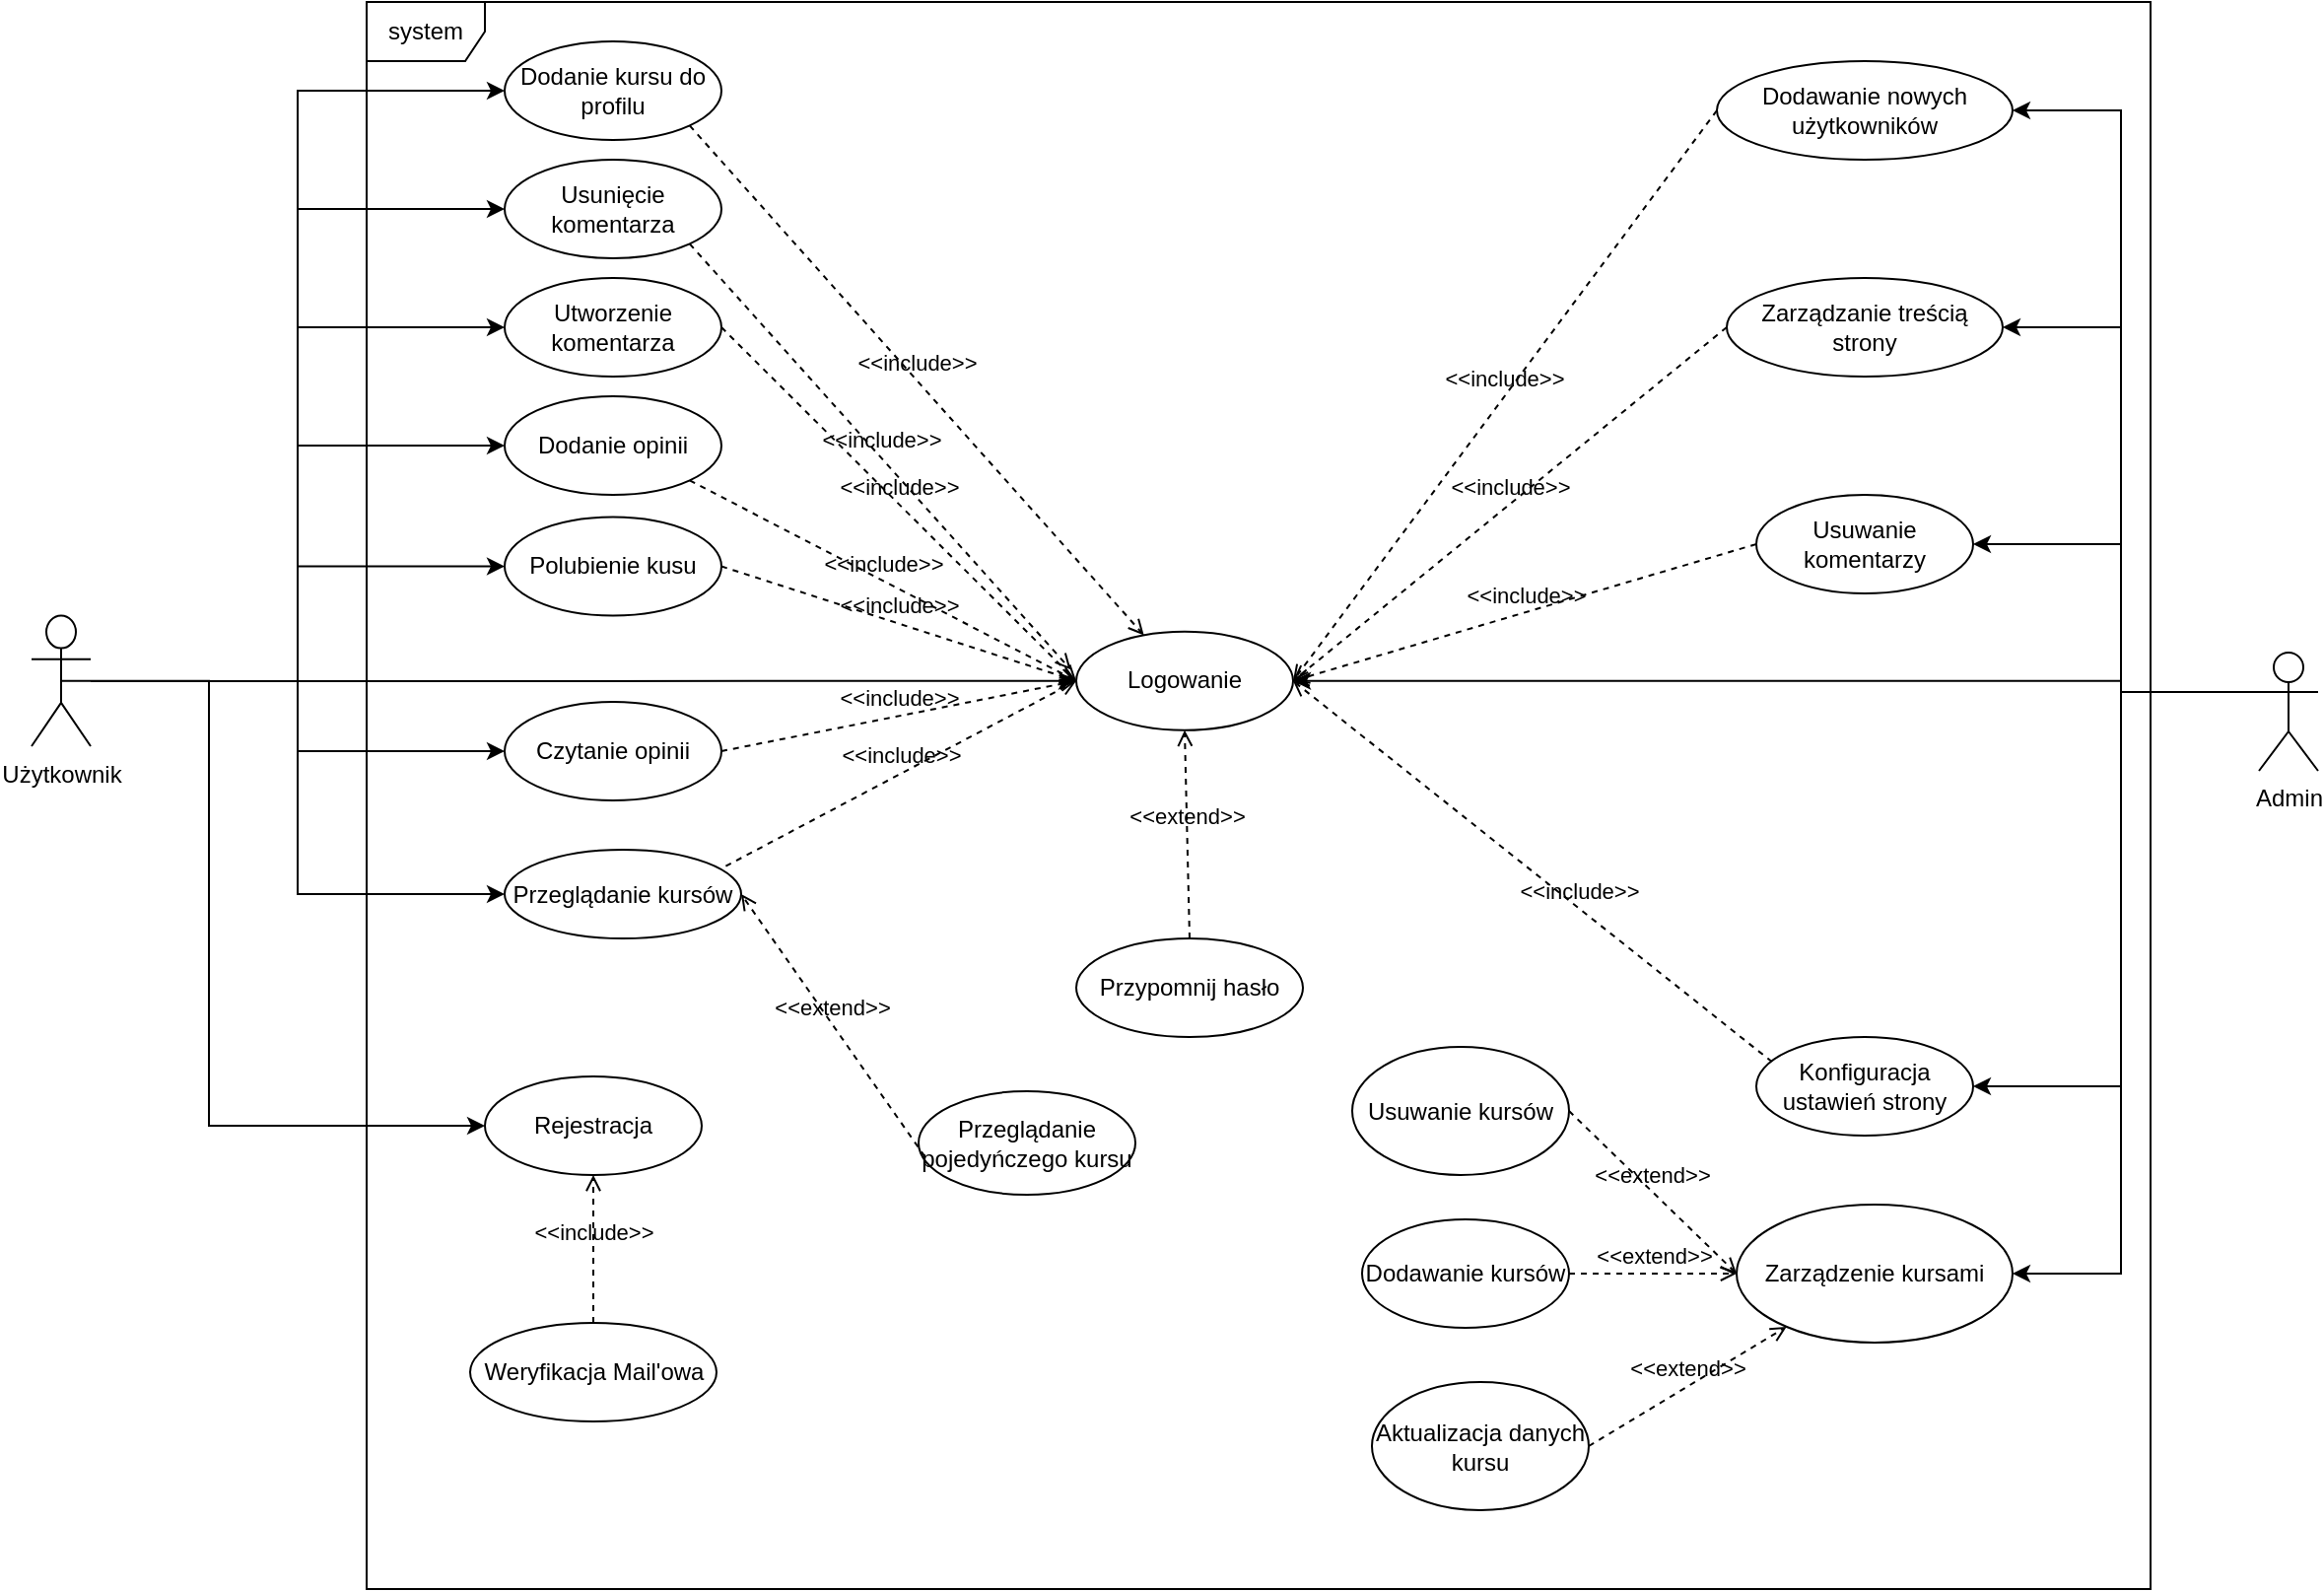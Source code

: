 <mxfile version="22.0.6" type="github">
  <diagram name="Page-1" id="zUWWPDWqFBsLRtbe18wj">
    <mxGraphModel dx="3790" dy="1586" grid="1" gridSize="10" guides="1" tooltips="1" connect="1" arrows="1" fold="1" page="1" pageScale="1" pageWidth="827" pageHeight="1169" math="0" shadow="0">
      <root>
        <mxCell id="0" />
        <mxCell id="1" parent="0" />
        <mxCell id="SXBCvxiAlohXXn7sMr1k-1" style="edgeStyle=orthogonalEdgeStyle;rounded=0;orthogonalLoop=1;jettySize=auto;html=1;entryX=0;entryY=0.5;entryDx=0;entryDy=0;" edge="1" parent="1" source="SXBCvxiAlohXXn7sMr1k-10" target="SXBCvxiAlohXXn7sMr1k-12">
          <mxGeometry relative="1" as="geometry" />
        </mxCell>
        <mxCell id="SXBCvxiAlohXXn7sMr1k-2" style="edgeStyle=orthogonalEdgeStyle;rounded=0;orthogonalLoop=1;jettySize=auto;html=1;exitX=0.5;exitY=0.5;exitDx=0;exitDy=0;exitPerimeter=0;entryX=0;entryY=0.5;entryDx=0;entryDy=0;" edge="1" parent="1" source="SXBCvxiAlohXXn7sMr1k-10" target="SXBCvxiAlohXXn7sMr1k-37">
          <mxGeometry relative="1" as="geometry">
            <Array as="points">
              <mxPoint x="-500" y="454" />
              <mxPoint x="-500" y="680" />
            </Array>
          </mxGeometry>
        </mxCell>
        <mxCell id="SXBCvxiAlohXXn7sMr1k-3" style="edgeStyle=orthogonalEdgeStyle;rounded=0;orthogonalLoop=1;jettySize=auto;html=1;entryX=0;entryY=0.5;entryDx=0;entryDy=0;" edge="1" parent="1" source="SXBCvxiAlohXXn7sMr1k-10" target="SXBCvxiAlohXXn7sMr1k-21">
          <mxGeometry relative="1" as="geometry" />
        </mxCell>
        <mxCell id="SXBCvxiAlohXXn7sMr1k-4" style="edgeStyle=orthogonalEdgeStyle;rounded=0;orthogonalLoop=1;jettySize=auto;html=1;entryX=0;entryY=0.5;entryDx=0;entryDy=0;" edge="1" parent="1" source="SXBCvxiAlohXXn7sMr1k-10" target="SXBCvxiAlohXXn7sMr1k-22">
          <mxGeometry relative="1" as="geometry" />
        </mxCell>
        <mxCell id="SXBCvxiAlohXXn7sMr1k-5" style="edgeStyle=orthogonalEdgeStyle;rounded=0;orthogonalLoop=1;jettySize=auto;html=1;entryX=0;entryY=0.5;entryDx=0;entryDy=0;" edge="1" parent="1" source="SXBCvxiAlohXXn7sMr1k-10" target="SXBCvxiAlohXXn7sMr1k-27">
          <mxGeometry relative="1" as="geometry" />
        </mxCell>
        <mxCell id="SXBCvxiAlohXXn7sMr1k-6" style="edgeStyle=orthogonalEdgeStyle;rounded=0;orthogonalLoop=1;jettySize=auto;html=1;entryX=0;entryY=0.5;entryDx=0;entryDy=0;" edge="1" parent="1" source="SXBCvxiAlohXXn7sMr1k-10" target="SXBCvxiAlohXXn7sMr1k-28">
          <mxGeometry relative="1" as="geometry" />
        </mxCell>
        <mxCell id="SXBCvxiAlohXXn7sMr1k-7" style="edgeStyle=orthogonalEdgeStyle;rounded=0;orthogonalLoop=1;jettySize=auto;html=1;entryX=0;entryY=0.5;entryDx=0;entryDy=0;" edge="1" parent="1" source="SXBCvxiAlohXXn7sMr1k-10" target="SXBCvxiAlohXXn7sMr1k-39">
          <mxGeometry relative="1" as="geometry" />
        </mxCell>
        <mxCell id="SXBCvxiAlohXXn7sMr1k-8" style="edgeStyle=orthogonalEdgeStyle;rounded=0;orthogonalLoop=1;jettySize=auto;html=1;entryX=0;entryY=0.5;entryDx=0;entryDy=0;" edge="1" parent="1" source="SXBCvxiAlohXXn7sMr1k-10" target="SXBCvxiAlohXXn7sMr1k-31">
          <mxGeometry relative="1" as="geometry" />
        </mxCell>
        <mxCell id="SXBCvxiAlohXXn7sMr1k-9" style="edgeStyle=orthogonalEdgeStyle;rounded=0;orthogonalLoop=1;jettySize=auto;html=1;entryX=0;entryY=0.5;entryDx=0;entryDy=0;" edge="1" parent="1" source="SXBCvxiAlohXXn7sMr1k-10" target="SXBCvxiAlohXXn7sMr1k-20">
          <mxGeometry relative="1" as="geometry" />
        </mxCell>
        <mxCell id="SXBCvxiAlohXXn7sMr1k-10" value="Użytkownik" style="shape=umlActor;verticalLabelPosition=bottom;verticalAlign=top;html=1;outlineConnect=0;" vertex="1" parent="1">
          <mxGeometry x="-590" y="421.25" width="30" height="66.25" as="geometry" />
        </mxCell>
        <mxCell id="SXBCvxiAlohXXn7sMr1k-11" value="system" style="shape=umlFrame;whiteSpace=wrap;html=1;pointerEvents=0;" vertex="1" parent="1">
          <mxGeometry x="-420" y="110" width="905" height="805" as="geometry" />
        </mxCell>
        <mxCell id="SXBCvxiAlohXXn7sMr1k-12" value="Logowanie" style="ellipse;whiteSpace=wrap;html=1;" vertex="1" parent="1">
          <mxGeometry x="-60" y="429.38" width="110" height="50" as="geometry" />
        </mxCell>
        <mxCell id="SXBCvxiAlohXXn7sMr1k-13" style="edgeStyle=orthogonalEdgeStyle;rounded=0;orthogonalLoop=1;jettySize=auto;html=1;exitX=0;exitY=0.333;exitDx=0;exitDy=0;exitPerimeter=0;entryX=1;entryY=0.5;entryDx=0;entryDy=0;" edge="1" parent="1" source="SXBCvxiAlohXXn7sMr1k-18" target="SXBCvxiAlohXXn7sMr1k-12">
          <mxGeometry relative="1" as="geometry">
            <Array as="points">
              <mxPoint x="470" y="460" />
              <mxPoint x="470" y="454" />
            </Array>
          </mxGeometry>
        </mxCell>
        <mxCell id="SXBCvxiAlohXXn7sMr1k-14" style="edgeStyle=orthogonalEdgeStyle;rounded=0;orthogonalLoop=1;jettySize=auto;html=1;exitX=0;exitY=0.333;exitDx=0;exitDy=0;exitPerimeter=0;entryX=1;entryY=0.5;entryDx=0;entryDy=0;" edge="1" parent="1" source="SXBCvxiAlohXXn7sMr1k-18" target="SXBCvxiAlohXXn7sMr1k-35">
          <mxGeometry relative="1" as="geometry">
            <Array as="points">
              <mxPoint x="470" y="460" />
              <mxPoint x="470" y="165" />
            </Array>
          </mxGeometry>
        </mxCell>
        <mxCell id="SXBCvxiAlohXXn7sMr1k-15" style="edgeStyle=orthogonalEdgeStyle;rounded=0;orthogonalLoop=1;jettySize=auto;html=1;exitX=0;exitY=0.333;exitDx=0;exitDy=0;exitPerimeter=0;entryX=1;entryY=0.5;entryDx=0;entryDy=0;" edge="1" parent="1" source="SXBCvxiAlohXXn7sMr1k-18" target="SXBCvxiAlohXXn7sMr1k-38">
          <mxGeometry relative="1" as="geometry">
            <Array as="points">
              <mxPoint x="470" y="460" />
              <mxPoint x="470" y="275" />
            </Array>
          </mxGeometry>
        </mxCell>
        <mxCell id="SXBCvxiAlohXXn7sMr1k-16" style="edgeStyle=orthogonalEdgeStyle;rounded=0;orthogonalLoop=1;jettySize=auto;html=1;exitX=0;exitY=0.333;exitDx=0;exitDy=0;exitPerimeter=0;entryX=1;entryY=0.5;entryDx=0;entryDy=0;" edge="1" parent="1" source="SXBCvxiAlohXXn7sMr1k-18" target="SXBCvxiAlohXXn7sMr1k-36">
          <mxGeometry relative="1" as="geometry">
            <Array as="points">
              <mxPoint x="470" y="460" />
              <mxPoint x="470" y="385" />
            </Array>
          </mxGeometry>
        </mxCell>
        <mxCell id="SXBCvxiAlohXXn7sMr1k-17" style="edgeStyle=orthogonalEdgeStyle;rounded=0;orthogonalLoop=1;jettySize=auto;html=1;exitX=0;exitY=0.333;exitDx=0;exitDy=0;exitPerimeter=0;entryX=1;entryY=0.5;entryDx=0;entryDy=0;" edge="1" parent="1" source="SXBCvxiAlohXXn7sMr1k-18" target="SXBCvxiAlohXXn7sMr1k-47">
          <mxGeometry relative="1" as="geometry">
            <Array as="points">
              <mxPoint x="470" y="460" />
              <mxPoint x="470" y="660" />
            </Array>
          </mxGeometry>
        </mxCell>
        <mxCell id="SXBCvxiAlohXXn7sMr1k-18" value="Admin" style="shape=umlActor;verticalLabelPosition=bottom;verticalAlign=top;html=1;" vertex="1" parent="1">
          <mxGeometry x="540" y="440" width="30" height="60" as="geometry" />
        </mxCell>
        <mxCell id="SXBCvxiAlohXXn7sMr1k-19" value="&amp;lt;&amp;lt;include&amp;gt;&amp;gt;" style="html=1;verticalAlign=bottom;labelBackgroundColor=none;endArrow=open;endFill=0;dashed=1;rounded=0;exitX=1;exitY=0.5;exitDx=0;exitDy=0;entryX=0;entryY=0.5;entryDx=0;entryDy=0;" edge="1" parent="1" source="SXBCvxiAlohXXn7sMr1k-21" target="SXBCvxiAlohXXn7sMr1k-12">
          <mxGeometry width="160" relative="1" as="geometry">
            <mxPoint x="100" y="373.25" as="sourcePoint" />
            <mxPoint x="260" y="373.25" as="targetPoint" />
          </mxGeometry>
        </mxCell>
        <mxCell id="SXBCvxiAlohXXn7sMr1k-20" value="Przeglądanie kursów" style="ellipse;whiteSpace=wrap;html=1;" vertex="1" parent="1">
          <mxGeometry x="-350" y="540" width="120" height="45" as="geometry" />
        </mxCell>
        <mxCell id="SXBCvxiAlohXXn7sMr1k-21" value="Czytanie opinii" style="ellipse;whiteSpace=wrap;html=1;" vertex="1" parent="1">
          <mxGeometry x="-350" y="465" width="110" height="50" as="geometry" />
        </mxCell>
        <mxCell id="SXBCvxiAlohXXn7sMr1k-22" value="Polubienie kusu" style="ellipse;whiteSpace=wrap;html=1;" vertex="1" parent="1">
          <mxGeometry x="-350" y="371.25" width="110" height="50" as="geometry" />
        </mxCell>
        <mxCell id="SXBCvxiAlohXXn7sMr1k-23" value="Przeglądanie pojedyńczego kursu" style="ellipse;whiteSpace=wrap;html=1;" vertex="1" parent="1">
          <mxGeometry x="-140" y="662.5" width="110" height="52.5" as="geometry" />
        </mxCell>
        <mxCell id="SXBCvxiAlohXXn7sMr1k-24" value="&amp;lt;&amp;lt;include&amp;gt;&amp;gt;" style="html=1;verticalAlign=bottom;labelBackgroundColor=none;endArrow=open;endFill=0;dashed=1;rounded=0;exitX=0.935;exitY=0.185;exitDx=0;exitDy=0;entryX=0;entryY=0.5;entryDx=0;entryDy=0;exitPerimeter=0;" edge="1" parent="1" source="SXBCvxiAlohXXn7sMr1k-20" target="SXBCvxiAlohXXn7sMr1k-12">
          <mxGeometry width="160" relative="1" as="geometry">
            <mxPoint x="130" y="370" as="sourcePoint" />
            <mxPoint x="290" y="370" as="targetPoint" />
          </mxGeometry>
        </mxCell>
        <mxCell id="SXBCvxiAlohXXn7sMr1k-25" value="&amp;lt;&amp;lt;extend&amp;gt;&amp;gt;" style="html=1;verticalAlign=bottom;labelBackgroundColor=none;endArrow=open;endFill=0;dashed=1;rounded=0;exitX=0.029;exitY=0.632;exitDx=0;exitDy=0;exitPerimeter=0;entryX=1;entryY=0.5;entryDx=0;entryDy=0;" edge="1" parent="1" source="SXBCvxiAlohXXn7sMr1k-23" target="SXBCvxiAlohXXn7sMr1k-20">
          <mxGeometry width="160" relative="1" as="geometry">
            <mxPoint x="75" y="660" as="sourcePoint" />
            <mxPoint x="235" y="660" as="targetPoint" />
          </mxGeometry>
        </mxCell>
        <mxCell id="SXBCvxiAlohXXn7sMr1k-26" value="&amp;lt;&amp;lt;include&amp;gt;&amp;gt;" style="html=1;verticalAlign=bottom;labelBackgroundColor=none;endArrow=open;endFill=0;dashed=1;rounded=0;exitX=1;exitY=0.5;exitDx=0;exitDy=0;entryX=0;entryY=0.5;entryDx=0;entryDy=0;" edge="1" parent="1" source="SXBCvxiAlohXXn7sMr1k-22" target="SXBCvxiAlohXXn7sMr1k-12">
          <mxGeometry width="160" relative="1" as="geometry">
            <mxPoint x="90" y="460" as="sourcePoint" />
            <mxPoint x="250" y="460" as="targetPoint" />
          </mxGeometry>
        </mxCell>
        <mxCell id="SXBCvxiAlohXXn7sMr1k-27" value="Dodanie opinii" style="ellipse;whiteSpace=wrap;html=1;" vertex="1" parent="1">
          <mxGeometry x="-350" y="310" width="110" height="50" as="geometry" />
        </mxCell>
        <mxCell id="SXBCvxiAlohXXn7sMr1k-28" value="Utworzenie komentarza" style="ellipse;whiteSpace=wrap;html=1;" vertex="1" parent="1">
          <mxGeometry x="-350" y="250" width="110" height="50" as="geometry" />
        </mxCell>
        <mxCell id="SXBCvxiAlohXXn7sMr1k-29" value="&amp;lt;&amp;lt;include&amp;gt;&amp;gt;" style="html=1;verticalAlign=bottom;labelBackgroundColor=none;endArrow=open;endFill=0;dashed=1;rounded=0;exitX=1;exitY=1;exitDx=0;exitDy=0;entryX=0;entryY=0.5;entryDx=0;entryDy=0;" edge="1" parent="1" source="SXBCvxiAlohXXn7sMr1k-27" target="SXBCvxiAlohXXn7sMr1k-12">
          <mxGeometry width="160" relative="1" as="geometry">
            <mxPoint x="220" y="450" as="sourcePoint" />
            <mxPoint x="380" y="450" as="targetPoint" />
          </mxGeometry>
        </mxCell>
        <mxCell id="SXBCvxiAlohXXn7sMr1k-30" value="&amp;lt;&amp;lt;include&amp;gt;&amp;gt;" style="html=1;verticalAlign=bottom;labelBackgroundColor=none;endArrow=open;endFill=0;dashed=1;rounded=0;entryX=0;entryY=0.5;entryDx=0;entryDy=0;exitX=1;exitY=0.5;exitDx=0;exitDy=0;" edge="1" parent="1" source="SXBCvxiAlohXXn7sMr1k-28" target="SXBCvxiAlohXXn7sMr1k-12">
          <mxGeometry width="160" relative="1" as="geometry">
            <mxPoint x="-270" y="570" as="sourcePoint" />
            <mxPoint x="-110" y="570" as="targetPoint" />
          </mxGeometry>
        </mxCell>
        <mxCell id="SXBCvxiAlohXXn7sMr1k-31" value="Dodanie kursu do profilu" style="ellipse;whiteSpace=wrap;html=1;" vertex="1" parent="1">
          <mxGeometry x="-350" y="130" width="110" height="50" as="geometry" />
        </mxCell>
        <mxCell id="SXBCvxiAlohXXn7sMr1k-32" value="&amp;lt;&amp;lt;include&amp;gt;&amp;gt;" style="html=1;verticalAlign=bottom;labelBackgroundColor=none;endArrow=open;endFill=0;dashed=1;rounded=0;exitX=1;exitY=1;exitDx=0;exitDy=0;" edge="1" parent="1" source="SXBCvxiAlohXXn7sMr1k-31" target="SXBCvxiAlohXXn7sMr1k-12">
          <mxGeometry width="160" relative="1" as="geometry">
            <mxPoint x="-20" y="480" as="sourcePoint" />
            <mxPoint x="-30" y="450" as="targetPoint" />
          </mxGeometry>
        </mxCell>
        <mxCell id="SXBCvxiAlohXXn7sMr1k-33" value="&amp;lt;&amp;lt;extend&amp;gt;&amp;gt;" style="html=1;verticalAlign=bottom;labelBackgroundColor=none;endArrow=open;endFill=0;dashed=1;rounded=0;exitX=0.5;exitY=0;exitDx=0;exitDy=0;entryX=0.5;entryY=1;entryDx=0;entryDy=0;" edge="1" parent="1" source="SXBCvxiAlohXXn7sMr1k-34" target="SXBCvxiAlohXXn7sMr1k-12">
          <mxGeometry width="160" relative="1" as="geometry">
            <mxPoint x="-70" y="290" as="sourcePoint" />
            <mxPoint x="40" y="480" as="targetPoint" />
          </mxGeometry>
        </mxCell>
        <mxCell id="SXBCvxiAlohXXn7sMr1k-34" value="Przypomnij hasło" style="ellipse;whiteSpace=wrap;html=1;" vertex="1" parent="1">
          <mxGeometry x="-60" y="585" width="115" height="50" as="geometry" />
        </mxCell>
        <mxCell id="SXBCvxiAlohXXn7sMr1k-35" value="Dodawanie nowych użytkowników" style="ellipse;whiteSpace=wrap;html=1;" vertex="1" parent="1">
          <mxGeometry x="265" y="140" width="150" height="50" as="geometry" />
        </mxCell>
        <mxCell id="SXBCvxiAlohXXn7sMr1k-36" value="Usuwanie komentarzy" style="ellipse;whiteSpace=wrap;html=1;" vertex="1" parent="1">
          <mxGeometry x="285" y="360" width="110" height="50" as="geometry" />
        </mxCell>
        <mxCell id="SXBCvxiAlohXXn7sMr1k-37" value="Rejestracja" style="ellipse;whiteSpace=wrap;html=1;" vertex="1" parent="1">
          <mxGeometry x="-360" y="655" width="110" height="50" as="geometry" />
        </mxCell>
        <mxCell id="SXBCvxiAlohXXn7sMr1k-38" value="Zarządzanie treścią strony" style="ellipse;whiteSpace=wrap;html=1;" vertex="1" parent="1">
          <mxGeometry x="270" y="250" width="140" height="50" as="geometry" />
        </mxCell>
        <mxCell id="SXBCvxiAlohXXn7sMr1k-39" value="Usunięcie komentarza" style="ellipse;whiteSpace=wrap;html=1;" vertex="1" parent="1">
          <mxGeometry x="-350" y="190" width="110" height="50" as="geometry" />
        </mxCell>
        <mxCell id="SXBCvxiAlohXXn7sMr1k-40" value="&amp;lt;&amp;lt;include&amp;gt;&amp;gt;" style="html=1;verticalAlign=bottom;labelBackgroundColor=none;endArrow=open;endFill=0;dashed=1;rounded=0;entryX=-0.025;entryY=0.386;entryDx=0;entryDy=0;exitX=1;exitY=1;exitDx=0;exitDy=0;entryPerimeter=0;" edge="1" parent="1" source="SXBCvxiAlohXXn7sMr1k-39" target="SXBCvxiAlohXXn7sMr1k-12">
          <mxGeometry width="160" relative="1" as="geometry">
            <mxPoint x="245" y="727" as="sourcePoint" />
            <mxPoint x="-15" y="520" as="targetPoint" />
          </mxGeometry>
        </mxCell>
        <mxCell id="SXBCvxiAlohXXn7sMr1k-41" value="&amp;lt;&amp;lt;include&amp;gt;&amp;gt;" style="html=1;verticalAlign=bottom;labelBackgroundColor=none;endArrow=open;endFill=0;dashed=1;rounded=0;exitX=0;exitY=0.5;exitDx=0;exitDy=0;entryX=1;entryY=0.5;entryDx=0;entryDy=0;" edge="1" parent="1" source="SXBCvxiAlohXXn7sMr1k-36" target="SXBCvxiAlohXXn7sMr1k-12">
          <mxGeometry width="160" relative="1" as="geometry">
            <mxPoint x="183" y="390" as="sourcePoint" />
            <mxPoint x="80" y="437" as="targetPoint" />
          </mxGeometry>
        </mxCell>
        <mxCell id="SXBCvxiAlohXXn7sMr1k-42" value="&amp;lt;&amp;lt;include&amp;gt;&amp;gt;" style="html=1;verticalAlign=bottom;labelBackgroundColor=none;endArrow=open;endFill=0;dashed=1;rounded=0;exitX=0.5;exitY=1;exitDx=0;exitDy=0;entryX=1;entryY=0.5;entryDx=0;entryDy=0;" edge="1" parent="1" source="SXBCvxiAlohXXn7sMr1k-47" target="SXBCvxiAlohXXn7sMr1k-12">
          <mxGeometry width="160" relative="1" as="geometry">
            <mxPoint x="280" y="360" as="sourcePoint" />
            <mxPoint x="177" y="407" as="targetPoint" />
          </mxGeometry>
        </mxCell>
        <mxCell id="SXBCvxiAlohXXn7sMr1k-43" value="Weryfikacja Mail&#39;owa" style="ellipse;whiteSpace=wrap;html=1;" vertex="1" parent="1">
          <mxGeometry x="-367.5" y="780" width="125" height="50" as="geometry" />
        </mxCell>
        <mxCell id="SXBCvxiAlohXXn7sMr1k-44" value="&amp;lt;&amp;lt;include&amp;gt;&amp;gt;" style="html=1;verticalAlign=bottom;labelBackgroundColor=none;endArrow=open;endFill=0;dashed=1;rounded=0;exitX=0;exitY=0.5;exitDx=0;exitDy=0;entryX=1;entryY=0.5;entryDx=0;entryDy=0;" edge="1" parent="1" source="SXBCvxiAlohXXn7sMr1k-35" target="SXBCvxiAlohXXn7sMr1k-12">
          <mxGeometry width="160" relative="1" as="geometry">
            <mxPoint x="175" y="380" as="sourcePoint" />
            <mxPoint x="92" y="493" as="targetPoint" />
            <Array as="points" />
          </mxGeometry>
        </mxCell>
        <mxCell id="SXBCvxiAlohXXn7sMr1k-45" value="&amp;lt;&amp;lt;include&amp;gt;&amp;gt;" style="html=1;verticalAlign=bottom;labelBackgroundColor=none;endArrow=open;endFill=0;dashed=1;rounded=0;exitX=0;exitY=0.5;exitDx=0;exitDy=0;entryX=1;entryY=0.5;entryDx=0;entryDy=0;" edge="1" parent="1" source="SXBCvxiAlohXXn7sMr1k-38" target="SXBCvxiAlohXXn7sMr1k-12">
          <mxGeometry width="160" relative="1" as="geometry">
            <mxPoint x="185" y="390" as="sourcePoint" />
            <mxPoint x="102" y="503" as="targetPoint" />
            <Array as="points" />
          </mxGeometry>
        </mxCell>
        <mxCell id="SXBCvxiAlohXXn7sMr1k-46" value="&amp;lt;&amp;lt;include&amp;gt;&amp;gt;" style="html=1;verticalAlign=bottom;labelBackgroundColor=none;endArrow=open;endFill=0;dashed=1;rounded=0;entryX=0.5;entryY=1;entryDx=0;entryDy=0;exitX=0.5;exitY=0;exitDx=0;exitDy=0;" edge="1" parent="1" source="SXBCvxiAlohXXn7sMr1k-43" target="SXBCvxiAlohXXn7sMr1k-37">
          <mxGeometry width="160" relative="1" as="geometry">
            <mxPoint x="-110" y="942" as="sourcePoint" />
            <mxPoint x="-95" y="600" as="targetPoint" />
          </mxGeometry>
        </mxCell>
        <mxCell id="SXBCvxiAlohXXn7sMr1k-47" value="Konfiguracja ustawień strony" style="ellipse;whiteSpace=wrap;html=1;" vertex="1" parent="1">
          <mxGeometry x="285" y="635" width="110" height="50" as="geometry" />
        </mxCell>
        <mxCell id="SXBCvxiAlohXXn7sMr1k-48" value="Zarządzenie kursami" style="ellipse;whiteSpace=wrap;html=1;" vertex="1" parent="1">
          <mxGeometry x="275" y="720" width="140" height="70" as="geometry" />
        </mxCell>
        <mxCell id="SXBCvxiAlohXXn7sMr1k-49" value="&amp;lt;&amp;lt;extend&amp;gt;&amp;gt;" style="html=1;verticalAlign=bottom;labelBackgroundColor=none;endArrow=open;endFill=0;dashed=1;rounded=0;exitX=1;exitY=0.5;exitDx=0;exitDy=0;entryX=0;entryY=0.5;entryDx=0;entryDy=0;" edge="1" parent="1" source="SXBCvxiAlohXXn7sMr1k-50" target="SXBCvxiAlohXXn7sMr1k-48">
          <mxGeometry width="160" relative="1" as="geometry">
            <mxPoint x="163" y="853" as="sourcePoint" />
            <mxPoint x="70" y="720" as="targetPoint" />
          </mxGeometry>
        </mxCell>
        <mxCell id="SXBCvxiAlohXXn7sMr1k-50" value="Usuwanie kursów" style="ellipse;whiteSpace=wrap;html=1;" vertex="1" parent="1">
          <mxGeometry x="80" y="640" width="110" height="65" as="geometry" />
        </mxCell>
        <mxCell id="SXBCvxiAlohXXn7sMr1k-51" value="&amp;lt;&amp;lt;extend&amp;gt;&amp;gt;" style="html=1;verticalAlign=bottom;labelBackgroundColor=none;endArrow=open;endFill=0;dashed=1;rounded=0;exitX=1;exitY=0.5;exitDx=0;exitDy=0;" edge="1" parent="1" source="SXBCvxiAlohXXn7sMr1k-52" target="SXBCvxiAlohXXn7sMr1k-48">
          <mxGeometry width="160" relative="1" as="geometry">
            <mxPoint x="158" y="943" as="sourcePoint" />
            <mxPoint x="270" y="845" as="targetPoint" />
          </mxGeometry>
        </mxCell>
        <mxCell id="SXBCvxiAlohXXn7sMr1k-52" value="Dodawanie kursów" style="ellipse;whiteSpace=wrap;html=1;" vertex="1" parent="1">
          <mxGeometry x="85" y="727.5" width="105" height="55" as="geometry" />
        </mxCell>
        <mxCell id="SXBCvxiAlohXXn7sMr1k-53" value="&amp;lt;&amp;lt;extend&amp;gt;&amp;gt;" style="html=1;verticalAlign=bottom;labelBackgroundColor=none;endArrow=open;endFill=0;dashed=1;rounded=0;exitX=1;exitY=0.5;exitDx=0;exitDy=0;" edge="1" parent="1" source="SXBCvxiAlohXXn7sMr1k-54" target="SXBCvxiAlohXXn7sMr1k-48">
          <mxGeometry width="160" relative="1" as="geometry">
            <mxPoint x="173" y="1023" as="sourcePoint" />
            <mxPoint x="285" y="925" as="targetPoint" />
          </mxGeometry>
        </mxCell>
        <mxCell id="SXBCvxiAlohXXn7sMr1k-54" value="Aktualizacja danych kursu" style="ellipse;whiteSpace=wrap;html=1;" vertex="1" parent="1">
          <mxGeometry x="90" y="810" width="110" height="65" as="geometry" />
        </mxCell>
        <mxCell id="SXBCvxiAlohXXn7sMr1k-55" style="edgeStyle=orthogonalEdgeStyle;rounded=0;orthogonalLoop=1;jettySize=auto;html=1;entryX=1;entryY=0.5;entryDx=0;entryDy=0;exitX=0;exitY=0.333;exitDx=0;exitDy=0;exitPerimeter=0;" edge="1" parent="1" source="SXBCvxiAlohXXn7sMr1k-18" target="SXBCvxiAlohXXn7sMr1k-48">
          <mxGeometry relative="1" as="geometry">
            <Array as="points">
              <mxPoint x="470" y="460" />
              <mxPoint x="470" y="755" />
            </Array>
          </mxGeometry>
        </mxCell>
      </root>
    </mxGraphModel>
  </diagram>
</mxfile>
